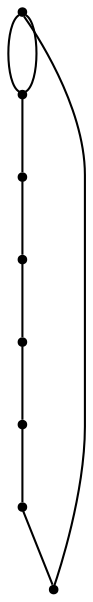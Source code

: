 graph {
  node [shape=point,comment="{\"directed\":false,\"doi\":\"10.1007/978-3-319-03841-4_5\",\"figure\":\"3 (1)\"}"]

  v0 [pos="545.1222367836572,620.2720263810613"]
  v1 [pos="607.1387707642621,785.5532832014984"]
  v2 [pos="587.874966514401,732.094523400914"]
  v3 [pos="567.5811507807616,680.1359480441896"]
  v4 [pos="545.1222367836572,950.8302159908155"]
  v5 [pos="590.6519701114407,829.4895090568075"]
  v6 [pos="576.8294946729441,866.3330521014965"]
  v7 [pos="561.4350571781308,907.3523374342238"]

  v0 -- v4 [id="-1",pos="545.1222367836572,620.2720263810613 648.4799985635943,785.5490227590714 648.4799985635943,785.5490227590714 648.4799985635943,785.5490227590714 545.1222367836572,950.8302159908155 545.1222367836572,950.8302159908155 545.1222367836572,950.8302159908155"]
  v0 -- v4 [id="-2",pos="545.1222367836572,620.2720263810613 565.795379743579,785.5490227590714 565.795379743579,785.5490227590714 565.795379743579,785.5490227590714 545.1222367836572,950.8302159908155 545.1222367836572,950.8302159908155 545.1222367836572,950.8302159908155"]
  v4 -- v7 [id="-3",pos="545.1222367836572,950.8302159908155 561.4350571781308,907.3523374342238 561.4350571781308,907.3523374342238 561.4350571781308,907.3523374342238"]
  v6 -- v5 [id="-4",pos="576.8294946729441,866.3330521014965 590.6519701114407,829.4895090568075 590.6519701114407,829.4895090568075 590.6519701114407,829.4895090568075"]
  v5 -- v1 [id="-5",pos="590.6519701114407,829.4895090568075 607.1387707642621,785.5532832014984 607.1387707642621,785.5532832014984 607.1387707642621,785.5532832014984"]
  v7 -- v6 [id="-6",pos="561.4350571781308,907.3523374342238 576.8294946729441,866.3330521014965 576.8294946729441,866.3330521014965 576.8294946729441,866.3330521014965"]
  v2 -- v3 [id="-7",pos="587.874966514401,732.094523400914 567.5811507807616,680.1359480441896 567.5811507807616,680.1359480441896 567.5811507807616,680.1359480441896"]
  v3 -- v0 [id="-8",pos="567.5811507807616,680.1359480441896 545.1222367836572,620.2720263810613 545.1222367836572,620.2720263810613 545.1222367836572,620.2720263810613"]
  v1 -- v2 [id="-9",pos="607.1387707642621,785.5532832014984 587.874966514401,732.094523400914 587.874966514401,732.094523400914 587.874966514401,732.094523400914"]
}